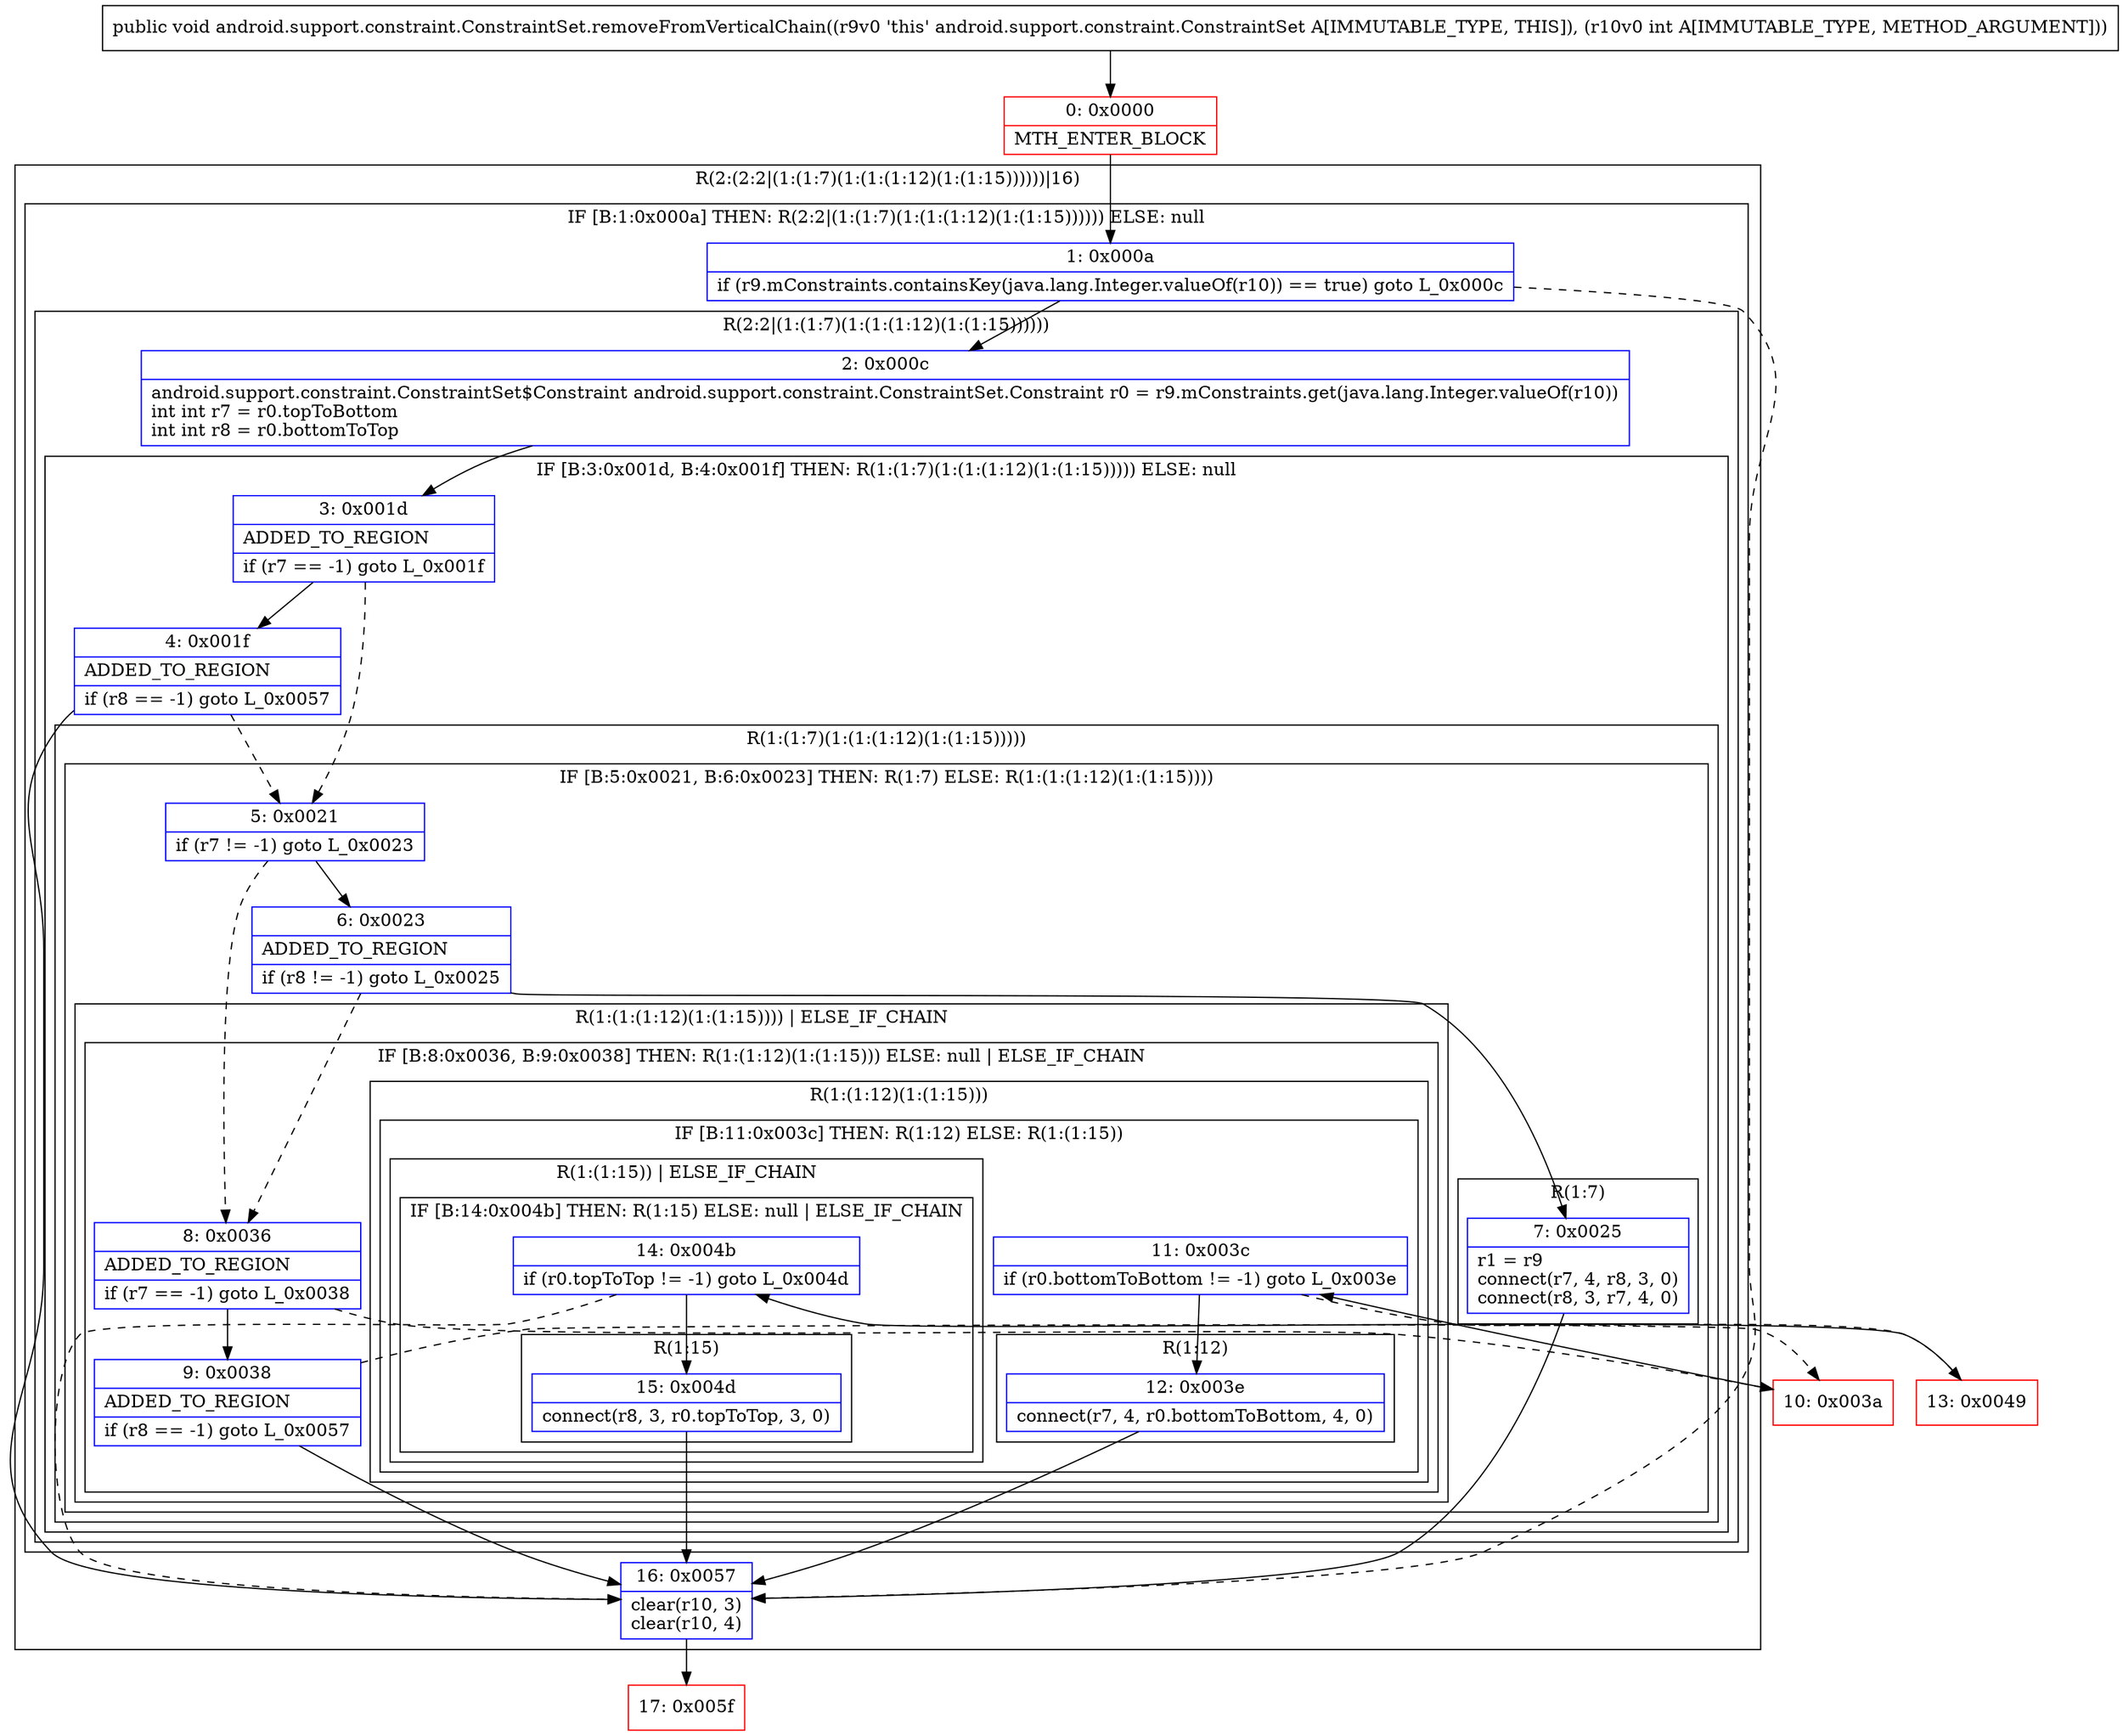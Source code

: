 digraph "CFG forandroid.support.constraint.ConstraintSet.removeFromVerticalChain(I)V" {
subgraph cluster_Region_1414339747 {
label = "R(2:(2:2|(1:(1:7)(1:(1:(1:12)(1:(1:15))))))|16)";
node [shape=record,color=blue];
subgraph cluster_IfRegion_1755571581 {
label = "IF [B:1:0x000a] THEN: R(2:2|(1:(1:7)(1:(1:(1:12)(1:(1:15)))))) ELSE: null";
node [shape=record,color=blue];
Node_1 [shape=record,label="{1\:\ 0x000a|if (r9.mConstraints.containsKey(java.lang.Integer.valueOf(r10)) == true) goto L_0x000c\l}"];
subgraph cluster_Region_349458397 {
label = "R(2:2|(1:(1:7)(1:(1:(1:12)(1:(1:15))))))";
node [shape=record,color=blue];
Node_2 [shape=record,label="{2\:\ 0x000c|android.support.constraint.ConstraintSet$Constraint android.support.constraint.ConstraintSet.Constraint r0 = r9.mConstraints.get(java.lang.Integer.valueOf(r10))\lint int r7 = r0.topToBottom\lint int r8 = r0.bottomToTop\l}"];
subgraph cluster_IfRegion_252741519 {
label = "IF [B:3:0x001d, B:4:0x001f] THEN: R(1:(1:7)(1:(1:(1:12)(1:(1:15))))) ELSE: null";
node [shape=record,color=blue];
Node_3 [shape=record,label="{3\:\ 0x001d|ADDED_TO_REGION\l|if (r7 == \-1) goto L_0x001f\l}"];
Node_4 [shape=record,label="{4\:\ 0x001f|ADDED_TO_REGION\l|if (r8 == \-1) goto L_0x0057\l}"];
subgraph cluster_Region_1767287484 {
label = "R(1:(1:7)(1:(1:(1:12)(1:(1:15)))))";
node [shape=record,color=blue];
subgraph cluster_IfRegion_488215598 {
label = "IF [B:5:0x0021, B:6:0x0023] THEN: R(1:7) ELSE: R(1:(1:(1:12)(1:(1:15))))";
node [shape=record,color=blue];
Node_5 [shape=record,label="{5\:\ 0x0021|if (r7 != \-1) goto L_0x0023\l}"];
Node_6 [shape=record,label="{6\:\ 0x0023|ADDED_TO_REGION\l|if (r8 != \-1) goto L_0x0025\l}"];
subgraph cluster_Region_395449237 {
label = "R(1:7)";
node [shape=record,color=blue];
Node_7 [shape=record,label="{7\:\ 0x0025|r1 = r9\lconnect(r7, 4, r8, 3, 0)\lconnect(r8, 3, r7, 4, 0)\l}"];
}
subgraph cluster_Region_739389492 {
label = "R(1:(1:(1:12)(1:(1:15)))) | ELSE_IF_CHAIN\l";
node [shape=record,color=blue];
subgraph cluster_IfRegion_1266522757 {
label = "IF [B:8:0x0036, B:9:0x0038] THEN: R(1:(1:12)(1:(1:15))) ELSE: null | ELSE_IF_CHAIN\l";
node [shape=record,color=blue];
Node_8 [shape=record,label="{8\:\ 0x0036|ADDED_TO_REGION\l|if (r7 == \-1) goto L_0x0038\l}"];
Node_9 [shape=record,label="{9\:\ 0x0038|ADDED_TO_REGION\l|if (r8 == \-1) goto L_0x0057\l}"];
subgraph cluster_Region_277256465 {
label = "R(1:(1:12)(1:(1:15)))";
node [shape=record,color=blue];
subgraph cluster_IfRegion_52424899 {
label = "IF [B:11:0x003c] THEN: R(1:12) ELSE: R(1:(1:15))";
node [shape=record,color=blue];
Node_11 [shape=record,label="{11\:\ 0x003c|if (r0.bottomToBottom != \-1) goto L_0x003e\l}"];
subgraph cluster_Region_953502170 {
label = "R(1:12)";
node [shape=record,color=blue];
Node_12 [shape=record,label="{12\:\ 0x003e|connect(r7, 4, r0.bottomToBottom, 4, 0)\l}"];
}
subgraph cluster_Region_1744379505 {
label = "R(1:(1:15)) | ELSE_IF_CHAIN\l";
node [shape=record,color=blue];
subgraph cluster_IfRegion_1172958493 {
label = "IF [B:14:0x004b] THEN: R(1:15) ELSE: null | ELSE_IF_CHAIN\l";
node [shape=record,color=blue];
Node_14 [shape=record,label="{14\:\ 0x004b|if (r0.topToTop != \-1) goto L_0x004d\l}"];
subgraph cluster_Region_1945495770 {
label = "R(1:15)";
node [shape=record,color=blue];
Node_15 [shape=record,label="{15\:\ 0x004d|connect(r8, 3, r0.topToTop, 3, 0)\l}"];
}
}
}
}
}
}
}
}
}
}
}
}
Node_16 [shape=record,label="{16\:\ 0x0057|clear(r10, 3)\lclear(r10, 4)\l}"];
}
Node_0 [shape=record,color=red,label="{0\:\ 0x0000|MTH_ENTER_BLOCK\l}"];
Node_10 [shape=record,color=red,label="{10\:\ 0x003a}"];
Node_13 [shape=record,color=red,label="{13\:\ 0x0049}"];
Node_17 [shape=record,color=red,label="{17\:\ 0x005f}"];
MethodNode[shape=record,label="{public void android.support.constraint.ConstraintSet.removeFromVerticalChain((r9v0 'this' android.support.constraint.ConstraintSet A[IMMUTABLE_TYPE, THIS]), (r10v0 int A[IMMUTABLE_TYPE, METHOD_ARGUMENT])) }"];
MethodNode -> Node_0;
Node_1 -> Node_2;
Node_1 -> Node_16[style=dashed];
Node_2 -> Node_3;
Node_3 -> Node_4;
Node_3 -> Node_5[style=dashed];
Node_4 -> Node_5[style=dashed];
Node_4 -> Node_16;
Node_5 -> Node_6;
Node_5 -> Node_8[style=dashed];
Node_6 -> Node_7;
Node_6 -> Node_8[style=dashed];
Node_7 -> Node_16;
Node_8 -> Node_9;
Node_8 -> Node_10[style=dashed];
Node_9 -> Node_10[style=dashed];
Node_9 -> Node_16;
Node_11 -> Node_12;
Node_11 -> Node_13[style=dashed];
Node_12 -> Node_16;
Node_14 -> Node_15;
Node_14 -> Node_16[style=dashed];
Node_15 -> Node_16;
Node_16 -> Node_17;
Node_0 -> Node_1;
Node_10 -> Node_11;
Node_13 -> Node_14;
}

